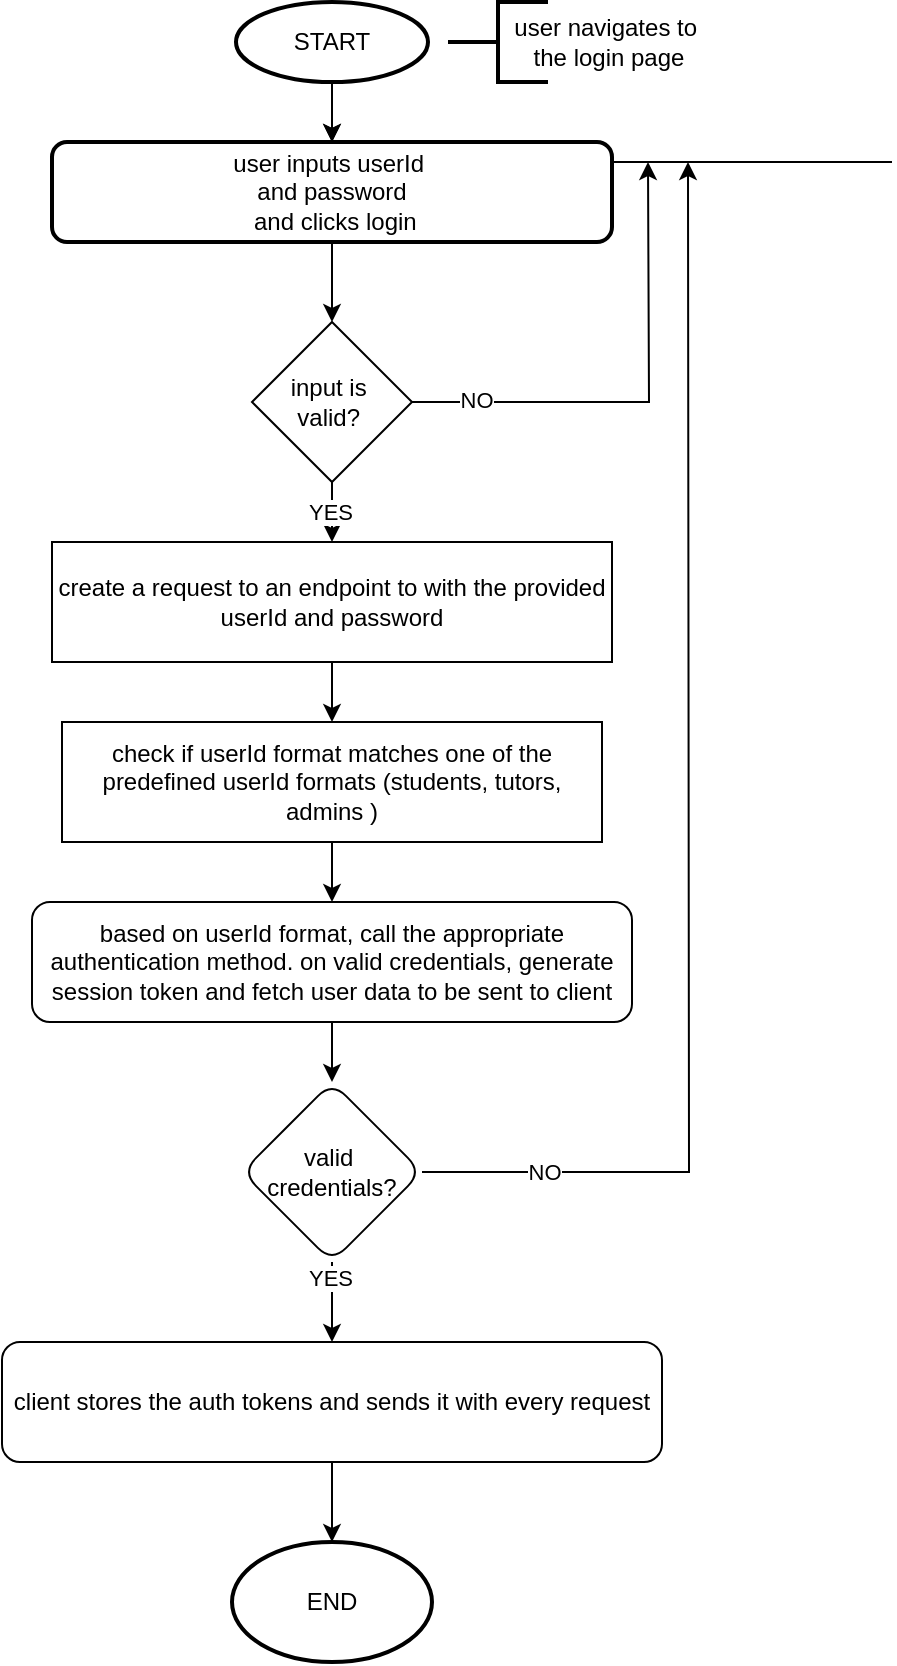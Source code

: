 <mxfile version="24.5.1" type="device">
  <diagram id="C5RBs43oDa-KdzZeNtuy" name="Page-1">
    <mxGraphModel dx="1105" dy="813" grid="1" gridSize="10" guides="1" tooltips="1" connect="1" arrows="1" fold="1" page="1" pageScale="1" pageWidth="827" pageHeight="1169" math="0" shadow="0">
      <root>
        <mxCell id="WIyWlLk6GJQsqaUBKTNV-0" />
        <mxCell id="WIyWlLk6GJQsqaUBKTNV-1" parent="WIyWlLk6GJQsqaUBKTNV-0" />
        <mxCell id="q5bskX30hczSiZXrMOY6-2" value="" style="edgeStyle=orthogonalEdgeStyle;rounded=0;orthogonalLoop=1;jettySize=auto;html=1;" parent="WIyWlLk6GJQsqaUBKTNV-1" source="q5bskX30hczSiZXrMOY6-0" edge="1">
          <mxGeometry relative="1" as="geometry">
            <mxPoint x="362" y="100" as="targetPoint" />
          </mxGeometry>
        </mxCell>
        <mxCell id="q5bskX30hczSiZXrMOY6-32" value="" style="edgeStyle=orthogonalEdgeStyle;rounded=0;orthogonalLoop=1;jettySize=auto;html=1;" parent="WIyWlLk6GJQsqaUBKTNV-1" source="q5bskX30hczSiZXrMOY6-0" target="q5bskX30hczSiZXrMOY6-31" edge="1">
          <mxGeometry relative="1" as="geometry" />
        </mxCell>
        <mxCell id="q5bskX30hczSiZXrMOY6-0" value="START" style="strokeWidth=2;html=1;shape=mxgraph.flowchart.start_1;whiteSpace=wrap;" parent="WIyWlLk6GJQsqaUBKTNV-1" vertex="1">
          <mxGeometry x="314" y="30" width="96" height="40" as="geometry" />
        </mxCell>
        <mxCell id="q5bskX30hczSiZXrMOY6-25" value="" style="edgeStyle=orthogonalEdgeStyle;rounded=0;orthogonalLoop=1;jettySize=auto;html=1;exitX=0.5;exitY=1;exitDx=0;exitDy=0;" parent="WIyWlLk6GJQsqaUBKTNV-1" source="q5bskX30hczSiZXrMOY6-31" target="q5bskX30hczSiZXrMOY6-8" edge="1">
          <mxGeometry relative="1" as="geometry">
            <mxPoint x="362" y="160" as="sourcePoint" />
          </mxGeometry>
        </mxCell>
        <mxCell id="q5bskX30hczSiZXrMOY6-4" value="" style="strokeWidth=2;html=1;shape=mxgraph.flowchart.annotation_2;align=left;labelPosition=right;pointerEvents=1;" parent="WIyWlLk6GJQsqaUBKTNV-1" vertex="1">
          <mxGeometry x="420" y="30" width="50" height="40" as="geometry" />
        </mxCell>
        <mxCell id="q5bskX30hczSiZXrMOY6-7" value="user navigates to&amp;nbsp;&lt;div&gt;the login page&lt;/div&gt;" style="text;html=1;align=center;verticalAlign=middle;resizable=0;points=[];autosize=1;strokeColor=none;fillColor=none;" parent="WIyWlLk6GJQsqaUBKTNV-1" vertex="1">
          <mxGeometry x="440" y="30" width="120" height="40" as="geometry" />
        </mxCell>
        <mxCell id="q5bskX30hczSiZXrMOY6-10" style="edgeStyle=orthogonalEdgeStyle;rounded=0;orthogonalLoop=1;jettySize=auto;html=1;" parent="WIyWlLk6GJQsqaUBKTNV-1" source="q5bskX30hczSiZXrMOY6-8" edge="1">
          <mxGeometry relative="1" as="geometry">
            <mxPoint x="520" y="110" as="targetPoint" />
          </mxGeometry>
        </mxCell>
        <mxCell id="q5bskX30hczSiZXrMOY6-12" value="NO" style="edgeLabel;html=1;align=center;verticalAlign=middle;resizable=0;points=[];" parent="q5bskX30hczSiZXrMOY6-10" vertex="1" connectable="0">
          <mxGeometry x="-0.736" y="1" relative="1" as="geometry">
            <mxPoint as="offset" />
          </mxGeometry>
        </mxCell>
        <mxCell id="q5bskX30hczSiZXrMOY6-14" value="" style="edgeStyle=orthogonalEdgeStyle;rounded=0;orthogonalLoop=1;jettySize=auto;html=1;" parent="WIyWlLk6GJQsqaUBKTNV-1" source="q5bskX30hczSiZXrMOY6-8" target="q5bskX30hczSiZXrMOY6-13" edge="1">
          <mxGeometry relative="1" as="geometry" />
        </mxCell>
        <mxCell id="q5bskX30hczSiZXrMOY6-15" value="YES" style="edgeLabel;html=1;align=center;verticalAlign=middle;resizable=0;points=[];" parent="q5bskX30hczSiZXrMOY6-14" vertex="1" connectable="0">
          <mxGeometry x="-0.406" y="-1" relative="1" as="geometry">
            <mxPoint as="offset" />
          </mxGeometry>
        </mxCell>
        <mxCell id="q5bskX30hczSiZXrMOY6-8" value="input is&amp;nbsp;&lt;div&gt;valid?&amp;nbsp;&lt;/div&gt;" style="rhombus;whiteSpace=wrap;html=1;" parent="WIyWlLk6GJQsqaUBKTNV-1" vertex="1">
          <mxGeometry x="322" y="190" width="80" height="80" as="geometry" />
        </mxCell>
        <mxCell id="q5bskX30hczSiZXrMOY6-11" value="" style="endArrow=none;html=1;rounded=0;" parent="WIyWlLk6GJQsqaUBKTNV-1" edge="1">
          <mxGeometry width="50" height="50" relative="1" as="geometry">
            <mxPoint x="502" y="110" as="sourcePoint" />
            <mxPoint x="642" y="110" as="targetPoint" />
          </mxGeometry>
        </mxCell>
        <mxCell id="q5bskX30hczSiZXrMOY6-17" value="" style="edgeStyle=orthogonalEdgeStyle;rounded=0;orthogonalLoop=1;jettySize=auto;html=1;" parent="WIyWlLk6GJQsqaUBKTNV-1" source="q5bskX30hczSiZXrMOY6-13" target="q5bskX30hczSiZXrMOY6-16" edge="1">
          <mxGeometry relative="1" as="geometry" />
        </mxCell>
        <mxCell id="q5bskX30hczSiZXrMOY6-13" value="create a request to an endpoint to with the provided userId and password" style="whiteSpace=wrap;html=1;" parent="WIyWlLk6GJQsqaUBKTNV-1" vertex="1">
          <mxGeometry x="222" y="300" width="280" height="60" as="geometry" />
        </mxCell>
        <mxCell id="q5bskX30hczSiZXrMOY6-19" value="" style="edgeStyle=orthogonalEdgeStyle;rounded=0;orthogonalLoop=1;jettySize=auto;html=1;" parent="WIyWlLk6GJQsqaUBKTNV-1" source="q5bskX30hczSiZXrMOY6-16" target="q5bskX30hczSiZXrMOY6-18" edge="1">
          <mxGeometry relative="1" as="geometry" />
        </mxCell>
        <mxCell id="q5bskX30hczSiZXrMOY6-16" value="check if userId format matches one of the predefined userId formats (students, tutors, admins )" style="whiteSpace=wrap;html=1;" parent="WIyWlLk6GJQsqaUBKTNV-1" vertex="1">
          <mxGeometry x="227" y="390" width="270" height="60" as="geometry" />
        </mxCell>
        <mxCell id="q5bskX30hczSiZXrMOY6-21" value="" style="edgeStyle=orthogonalEdgeStyle;rounded=0;orthogonalLoop=1;jettySize=auto;html=1;" parent="WIyWlLk6GJQsqaUBKTNV-1" source="q5bskX30hczSiZXrMOY6-18" target="q5bskX30hczSiZXrMOY6-20" edge="1">
          <mxGeometry relative="1" as="geometry" />
        </mxCell>
        <mxCell id="q5bskX30hczSiZXrMOY6-18" value="based on userId format, call the appropriate authentication method. on valid credentials, generate session token and fetch user data to be sent to client" style="rounded=1;whiteSpace=wrap;html=1;" parent="WIyWlLk6GJQsqaUBKTNV-1" vertex="1">
          <mxGeometry x="212" y="480" width="300" height="60" as="geometry" />
        </mxCell>
        <mxCell id="q5bskX30hczSiZXrMOY6-22" style="edgeStyle=orthogonalEdgeStyle;rounded=0;orthogonalLoop=1;jettySize=auto;html=1;" parent="WIyWlLk6GJQsqaUBKTNV-1" source="q5bskX30hczSiZXrMOY6-20" edge="1">
          <mxGeometry relative="1" as="geometry">
            <mxPoint x="540" y="110" as="targetPoint" />
          </mxGeometry>
        </mxCell>
        <mxCell id="q5bskX30hczSiZXrMOY6-23" value="NO" style="edgeLabel;html=1;align=center;verticalAlign=middle;resizable=0;points=[];" parent="q5bskX30hczSiZXrMOY6-22" vertex="1" connectable="0">
          <mxGeometry x="-0.809" relative="1" as="geometry">
            <mxPoint as="offset" />
          </mxGeometry>
        </mxCell>
        <mxCell id="q5bskX30hczSiZXrMOY6-27" value="" style="edgeStyle=orthogonalEdgeStyle;rounded=0;orthogonalLoop=1;jettySize=auto;html=1;" parent="WIyWlLk6GJQsqaUBKTNV-1" source="q5bskX30hczSiZXrMOY6-20" target="q5bskX30hczSiZXrMOY6-26" edge="1">
          <mxGeometry relative="1" as="geometry" />
        </mxCell>
        <mxCell id="q5bskX30hczSiZXrMOY6-28" value="YES" style="edgeLabel;html=1;align=center;verticalAlign=middle;resizable=0;points=[];" parent="q5bskX30hczSiZXrMOY6-27" vertex="1" connectable="0">
          <mxGeometry x="-0.613" y="-1" relative="1" as="geometry">
            <mxPoint as="offset" />
          </mxGeometry>
        </mxCell>
        <mxCell id="q5bskX30hczSiZXrMOY6-20" value="valid&amp;nbsp;&lt;div&gt;credentials?&lt;/div&gt;" style="rhombus;whiteSpace=wrap;html=1;rounded=1;" parent="WIyWlLk6GJQsqaUBKTNV-1" vertex="1">
          <mxGeometry x="317" y="570" width="90" height="90" as="geometry" />
        </mxCell>
        <mxCell id="q5bskX30hczSiZXrMOY6-30" value="" style="edgeStyle=orthogonalEdgeStyle;rounded=0;orthogonalLoop=1;jettySize=auto;html=1;" parent="WIyWlLk6GJQsqaUBKTNV-1" source="q5bskX30hczSiZXrMOY6-26" target="q5bskX30hczSiZXrMOY6-29" edge="1">
          <mxGeometry relative="1" as="geometry" />
        </mxCell>
        <mxCell id="q5bskX30hczSiZXrMOY6-26" value="client stores the auth tokens and sends it with every request" style="rounded=1;whiteSpace=wrap;html=1;" parent="WIyWlLk6GJQsqaUBKTNV-1" vertex="1">
          <mxGeometry x="197" y="700" width="330" height="60" as="geometry" />
        </mxCell>
        <mxCell id="q5bskX30hczSiZXrMOY6-29" value="END" style="strokeWidth=2;html=1;shape=mxgraph.flowchart.start_1;whiteSpace=wrap;" parent="WIyWlLk6GJQsqaUBKTNV-1" vertex="1">
          <mxGeometry x="312" y="800" width="100" height="60" as="geometry" />
        </mxCell>
        <mxCell id="q5bskX30hczSiZXrMOY6-31" value="&lt;span style=&quot;text-wrap: nowrap;&quot;&gt;user inputs userId&amp;nbsp;&lt;/span&gt;&lt;div&gt;&lt;span style=&quot;text-wrap: nowrap;&quot;&gt;and password&lt;/span&gt;&lt;div style=&quot;text-wrap: nowrap;&quot;&gt;&amp;nbsp;and clicks login&lt;/div&gt;&lt;/div&gt;" style="rounded=1;whiteSpace=wrap;html=1;strokeWidth=2;" parent="WIyWlLk6GJQsqaUBKTNV-1" vertex="1">
          <mxGeometry x="222" y="100" width="280" height="50" as="geometry" />
        </mxCell>
      </root>
    </mxGraphModel>
  </diagram>
</mxfile>
